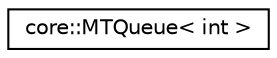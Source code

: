 digraph "Graphical Class Hierarchy"
{
 // LATEX_PDF_SIZE
  edge [fontname="Helvetica",fontsize="10",labelfontname="Helvetica",labelfontsize="10"];
  node [fontname="Helvetica",fontsize="10",shape=record];
  rankdir="LR";
  Node0 [label="core::MTQueue\< int \>",height=0.2,width=0.4,color="black", fillcolor="white", style="filled",URL="$df/d66/classcore_1_1MTQueue.html",tooltip=" "];
}
